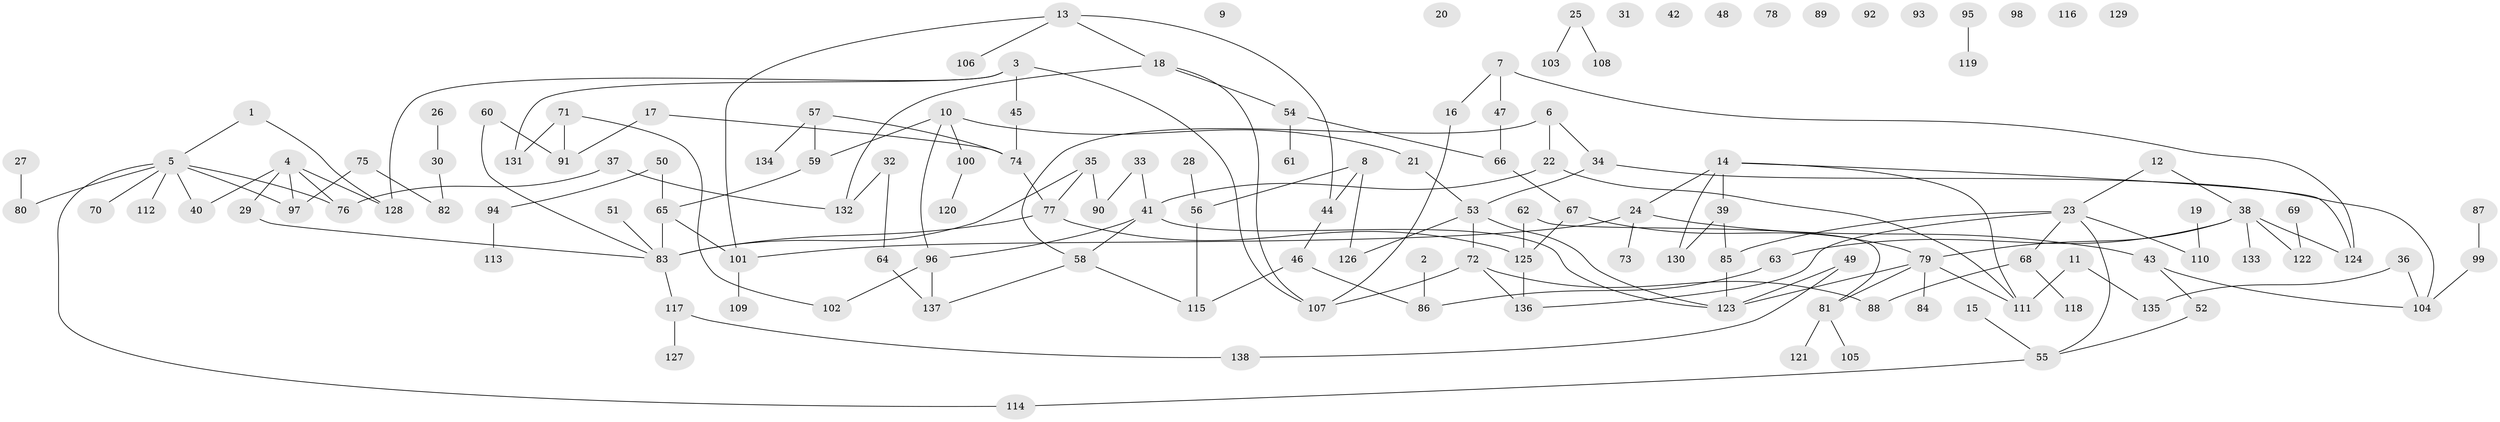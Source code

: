 // coarse degree distribution, {2: 0.18604651162790697, 5: 0.27906976744186046, 4: 0.16279069767441862, 1: 0.18604651162790697, 3: 0.11627906976744186, 7: 0.023255813953488372, 10: 0.023255813953488372, 6: 0.023255813953488372}
// Generated by graph-tools (version 1.1) at 2025/35/03/04/25 23:35:52]
// undirected, 138 vertices, 164 edges
graph export_dot {
  node [color=gray90,style=filled];
  1;
  2;
  3;
  4;
  5;
  6;
  7;
  8;
  9;
  10;
  11;
  12;
  13;
  14;
  15;
  16;
  17;
  18;
  19;
  20;
  21;
  22;
  23;
  24;
  25;
  26;
  27;
  28;
  29;
  30;
  31;
  32;
  33;
  34;
  35;
  36;
  37;
  38;
  39;
  40;
  41;
  42;
  43;
  44;
  45;
  46;
  47;
  48;
  49;
  50;
  51;
  52;
  53;
  54;
  55;
  56;
  57;
  58;
  59;
  60;
  61;
  62;
  63;
  64;
  65;
  66;
  67;
  68;
  69;
  70;
  71;
  72;
  73;
  74;
  75;
  76;
  77;
  78;
  79;
  80;
  81;
  82;
  83;
  84;
  85;
  86;
  87;
  88;
  89;
  90;
  91;
  92;
  93;
  94;
  95;
  96;
  97;
  98;
  99;
  100;
  101;
  102;
  103;
  104;
  105;
  106;
  107;
  108;
  109;
  110;
  111;
  112;
  113;
  114;
  115;
  116;
  117;
  118;
  119;
  120;
  121;
  122;
  123;
  124;
  125;
  126;
  127;
  128;
  129;
  130;
  131;
  132;
  133;
  134;
  135;
  136;
  137;
  138;
  1 -- 5;
  1 -- 128;
  2 -- 86;
  3 -- 45;
  3 -- 107;
  3 -- 128;
  3 -- 131;
  4 -- 29;
  4 -- 40;
  4 -- 76;
  4 -- 97;
  4 -- 128;
  5 -- 40;
  5 -- 70;
  5 -- 76;
  5 -- 80;
  5 -- 97;
  5 -- 112;
  5 -- 114;
  6 -- 22;
  6 -- 34;
  6 -- 58;
  7 -- 16;
  7 -- 47;
  7 -- 124;
  8 -- 44;
  8 -- 56;
  8 -- 126;
  10 -- 21;
  10 -- 59;
  10 -- 96;
  10 -- 100;
  11 -- 111;
  11 -- 135;
  12 -- 23;
  12 -- 38;
  13 -- 18;
  13 -- 44;
  13 -- 101;
  13 -- 106;
  14 -- 24;
  14 -- 39;
  14 -- 111;
  14 -- 124;
  14 -- 130;
  15 -- 55;
  16 -- 107;
  17 -- 74;
  17 -- 91;
  18 -- 54;
  18 -- 107;
  18 -- 132;
  19 -- 110;
  21 -- 53;
  22 -- 41;
  22 -- 111;
  23 -- 55;
  23 -- 68;
  23 -- 85;
  23 -- 110;
  23 -- 136;
  24 -- 43;
  24 -- 73;
  24 -- 101;
  25 -- 103;
  25 -- 108;
  26 -- 30;
  27 -- 80;
  28 -- 56;
  29 -- 83;
  30 -- 82;
  32 -- 64;
  32 -- 132;
  33 -- 41;
  33 -- 90;
  34 -- 53;
  34 -- 104;
  35 -- 77;
  35 -- 83;
  35 -- 90;
  36 -- 104;
  36 -- 135;
  37 -- 76;
  37 -- 132;
  38 -- 63;
  38 -- 79;
  38 -- 122;
  38 -- 124;
  38 -- 133;
  39 -- 85;
  39 -- 130;
  41 -- 58;
  41 -- 96;
  41 -- 123;
  43 -- 52;
  43 -- 104;
  44 -- 46;
  45 -- 74;
  46 -- 86;
  46 -- 115;
  47 -- 66;
  49 -- 123;
  49 -- 138;
  50 -- 65;
  50 -- 94;
  51 -- 83;
  52 -- 55;
  53 -- 72;
  53 -- 123;
  53 -- 126;
  54 -- 61;
  54 -- 66;
  55 -- 114;
  56 -- 115;
  57 -- 59;
  57 -- 74;
  57 -- 134;
  58 -- 115;
  58 -- 137;
  59 -- 65;
  60 -- 83;
  60 -- 91;
  62 -- 81;
  62 -- 125;
  63 -- 86;
  64 -- 137;
  65 -- 83;
  65 -- 101;
  66 -- 67;
  67 -- 79;
  67 -- 125;
  68 -- 88;
  68 -- 118;
  69 -- 122;
  71 -- 91;
  71 -- 102;
  71 -- 131;
  72 -- 88;
  72 -- 107;
  72 -- 136;
  74 -- 77;
  75 -- 82;
  75 -- 97;
  77 -- 83;
  77 -- 125;
  79 -- 81;
  79 -- 84;
  79 -- 111;
  79 -- 123;
  81 -- 105;
  81 -- 121;
  83 -- 117;
  85 -- 123;
  87 -- 99;
  94 -- 113;
  95 -- 119;
  96 -- 102;
  96 -- 137;
  99 -- 104;
  100 -- 120;
  101 -- 109;
  117 -- 127;
  117 -- 138;
  125 -- 136;
}
